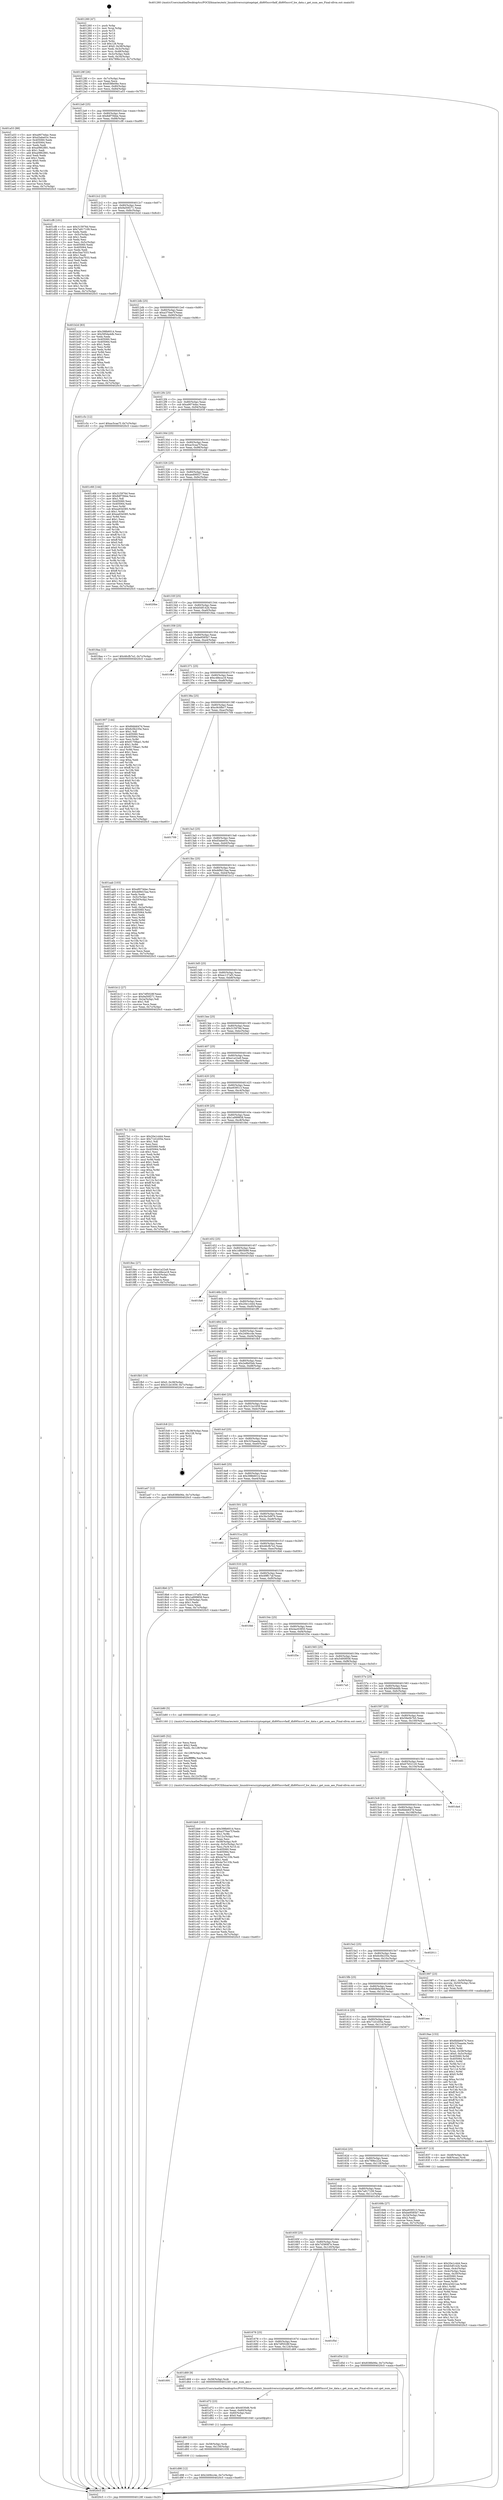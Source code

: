 digraph "0x401260" {
  label = "0x401260 (/mnt/c/Users/mathe/Desktop/tcc/POCII/binaries/extr_linuxdriverscryptoqatqat_dh895xccvfadf_dh895xccvf_hw_data.c_get_num_aes_Final-ollvm.out::main(0))"
  labelloc = "t"
  node[shape=record]

  Entry [label="",width=0.3,height=0.3,shape=circle,fillcolor=black,style=filled]
  "0x40128f" [label="{
     0x40128f [26]\l
     | [instrs]\l
     &nbsp;&nbsp;0x40128f \<+3\>: mov -0x7c(%rbp),%eax\l
     &nbsp;&nbsp;0x401292 \<+2\>: mov %eax,%ecx\l
     &nbsp;&nbsp;0x401294 \<+6\>: sub $0x838fe06e,%ecx\l
     &nbsp;&nbsp;0x40129a \<+3\>: mov %eax,-0x80(%rbp)\l
     &nbsp;&nbsp;0x40129d \<+6\>: mov %ecx,-0x84(%rbp)\l
     &nbsp;&nbsp;0x4012a3 \<+6\>: je 0000000000401a53 \<main+0x7f3\>\l
  }"]
  "0x401a53" [label="{
     0x401a53 [88]\l
     | [instrs]\l
     &nbsp;&nbsp;0x401a53 \<+5\>: mov $0xa9074dac,%eax\l
     &nbsp;&nbsp;0x401a58 \<+5\>: mov $0xd3abe03c,%ecx\l
     &nbsp;&nbsp;0x401a5d \<+7\>: mov 0x405060,%edx\l
     &nbsp;&nbsp;0x401a64 \<+7\>: mov 0x405064,%esi\l
     &nbsp;&nbsp;0x401a6b \<+2\>: mov %edx,%edi\l
     &nbsp;&nbsp;0x401a6d \<+6\>: sub $0xa0862881,%edi\l
     &nbsp;&nbsp;0x401a73 \<+3\>: sub $0x1,%edi\l
     &nbsp;&nbsp;0x401a76 \<+6\>: add $0xa0862881,%edi\l
     &nbsp;&nbsp;0x401a7c \<+3\>: imul %edi,%edx\l
     &nbsp;&nbsp;0x401a7f \<+3\>: and $0x1,%edx\l
     &nbsp;&nbsp;0x401a82 \<+3\>: cmp $0x0,%edx\l
     &nbsp;&nbsp;0x401a85 \<+4\>: sete %r8b\l
     &nbsp;&nbsp;0x401a89 \<+3\>: cmp $0xa,%esi\l
     &nbsp;&nbsp;0x401a8c \<+4\>: setl %r9b\l
     &nbsp;&nbsp;0x401a90 \<+3\>: mov %r8b,%r10b\l
     &nbsp;&nbsp;0x401a93 \<+3\>: and %r9b,%r10b\l
     &nbsp;&nbsp;0x401a96 \<+3\>: xor %r9b,%r8b\l
     &nbsp;&nbsp;0x401a99 \<+3\>: or %r8b,%r10b\l
     &nbsp;&nbsp;0x401a9c \<+4\>: test $0x1,%r10b\l
     &nbsp;&nbsp;0x401aa0 \<+3\>: cmovne %ecx,%eax\l
     &nbsp;&nbsp;0x401aa3 \<+3\>: mov %eax,-0x7c(%rbp)\l
     &nbsp;&nbsp;0x401aa6 \<+5\>: jmp 00000000004020c5 \<main+0xe65\>\l
  }"]
  "0x4012a9" [label="{
     0x4012a9 [25]\l
     | [instrs]\l
     &nbsp;&nbsp;0x4012a9 \<+5\>: jmp 00000000004012ae \<main+0x4e\>\l
     &nbsp;&nbsp;0x4012ae \<+3\>: mov -0x80(%rbp),%eax\l
     &nbsp;&nbsp;0x4012b1 \<+5\>: sub $0x8df70bbe,%eax\l
     &nbsp;&nbsp;0x4012b6 \<+6\>: mov %eax,-0x88(%rbp)\l
     &nbsp;&nbsp;0x4012bc \<+6\>: je 0000000000401cf8 \<main+0xa98\>\l
  }"]
  Exit [label="",width=0.3,height=0.3,shape=circle,fillcolor=black,style=filled,peripheries=2]
  "0x401cf8" [label="{
     0x401cf8 [101]\l
     | [instrs]\l
     &nbsp;&nbsp;0x401cf8 \<+5\>: mov $0x315976d,%eax\l
     &nbsp;&nbsp;0x401cfd \<+5\>: mov $0x7a917109,%ecx\l
     &nbsp;&nbsp;0x401d02 \<+2\>: xor %edx,%edx\l
     &nbsp;&nbsp;0x401d04 \<+3\>: mov -0x5c(%rbp),%esi\l
     &nbsp;&nbsp;0x401d07 \<+3\>: sub $0x1,%edx\l
     &nbsp;&nbsp;0x401d0a \<+2\>: sub %edx,%esi\l
     &nbsp;&nbsp;0x401d0c \<+3\>: mov %esi,-0x5c(%rbp)\l
     &nbsp;&nbsp;0x401d0f \<+7\>: mov 0x405060,%edx\l
     &nbsp;&nbsp;0x401d16 \<+7\>: mov 0x405064,%esi\l
     &nbsp;&nbsp;0x401d1d \<+2\>: mov %edx,%edi\l
     &nbsp;&nbsp;0x401d1f \<+6\>: sub $0xc5aa7033,%edi\l
     &nbsp;&nbsp;0x401d25 \<+3\>: sub $0x1,%edi\l
     &nbsp;&nbsp;0x401d28 \<+6\>: add $0xc5aa7033,%edi\l
     &nbsp;&nbsp;0x401d2e \<+3\>: imul %edi,%edx\l
     &nbsp;&nbsp;0x401d31 \<+3\>: and $0x1,%edx\l
     &nbsp;&nbsp;0x401d34 \<+3\>: cmp $0x0,%edx\l
     &nbsp;&nbsp;0x401d37 \<+4\>: sete %r8b\l
     &nbsp;&nbsp;0x401d3b \<+3\>: cmp $0xa,%esi\l
     &nbsp;&nbsp;0x401d3e \<+4\>: setl %r9b\l
     &nbsp;&nbsp;0x401d42 \<+3\>: mov %r8b,%r10b\l
     &nbsp;&nbsp;0x401d45 \<+3\>: and %r9b,%r10b\l
     &nbsp;&nbsp;0x401d48 \<+3\>: xor %r9b,%r8b\l
     &nbsp;&nbsp;0x401d4b \<+3\>: or %r8b,%r10b\l
     &nbsp;&nbsp;0x401d4e \<+4\>: test $0x1,%r10b\l
     &nbsp;&nbsp;0x401d52 \<+3\>: cmovne %ecx,%eax\l
     &nbsp;&nbsp;0x401d55 \<+3\>: mov %eax,-0x7c(%rbp)\l
     &nbsp;&nbsp;0x401d58 \<+5\>: jmp 00000000004020c5 \<main+0xe65\>\l
  }"]
  "0x4012c2" [label="{
     0x4012c2 [25]\l
     | [instrs]\l
     &nbsp;&nbsp;0x4012c2 \<+5\>: jmp 00000000004012c7 \<main+0x67\>\l
     &nbsp;&nbsp;0x4012c7 \<+3\>: mov -0x80(%rbp),%eax\l
     &nbsp;&nbsp;0x4012ca \<+5\>: sub $0x9a50f271,%eax\l
     &nbsp;&nbsp;0x4012cf \<+6\>: mov %eax,-0x8c(%rbp)\l
     &nbsp;&nbsp;0x4012d5 \<+6\>: je 0000000000401b2d \<main+0x8cd\>\l
  }"]
  "0x401d98" [label="{
     0x401d98 [12]\l
     | [instrs]\l
     &nbsp;&nbsp;0x401d98 \<+7\>: movl $0x2406cc4e,-0x7c(%rbp)\l
     &nbsp;&nbsp;0x401d9f \<+5\>: jmp 00000000004020c5 \<main+0xe65\>\l
  }"]
  "0x401b2d" [label="{
     0x401b2d [83]\l
     | [instrs]\l
     &nbsp;&nbsp;0x401b2d \<+5\>: mov $0x398b6014,%eax\l
     &nbsp;&nbsp;0x401b32 \<+5\>: mov $0x585da4db,%ecx\l
     &nbsp;&nbsp;0x401b37 \<+2\>: xor %edx,%edx\l
     &nbsp;&nbsp;0x401b39 \<+7\>: mov 0x405060,%esi\l
     &nbsp;&nbsp;0x401b40 \<+7\>: mov 0x405064,%edi\l
     &nbsp;&nbsp;0x401b47 \<+3\>: sub $0x1,%edx\l
     &nbsp;&nbsp;0x401b4a \<+3\>: mov %esi,%r8d\l
     &nbsp;&nbsp;0x401b4d \<+3\>: add %edx,%r8d\l
     &nbsp;&nbsp;0x401b50 \<+4\>: imul %r8d,%esi\l
     &nbsp;&nbsp;0x401b54 \<+3\>: and $0x1,%esi\l
     &nbsp;&nbsp;0x401b57 \<+3\>: cmp $0x0,%esi\l
     &nbsp;&nbsp;0x401b5a \<+4\>: sete %r9b\l
     &nbsp;&nbsp;0x401b5e \<+3\>: cmp $0xa,%edi\l
     &nbsp;&nbsp;0x401b61 \<+4\>: setl %r10b\l
     &nbsp;&nbsp;0x401b65 \<+3\>: mov %r9b,%r11b\l
     &nbsp;&nbsp;0x401b68 \<+3\>: and %r10b,%r11b\l
     &nbsp;&nbsp;0x401b6b \<+3\>: xor %r10b,%r9b\l
     &nbsp;&nbsp;0x401b6e \<+3\>: or %r9b,%r11b\l
     &nbsp;&nbsp;0x401b71 \<+4\>: test $0x1,%r11b\l
     &nbsp;&nbsp;0x401b75 \<+3\>: cmovne %ecx,%eax\l
     &nbsp;&nbsp;0x401b78 \<+3\>: mov %eax,-0x7c(%rbp)\l
     &nbsp;&nbsp;0x401b7b \<+5\>: jmp 00000000004020c5 \<main+0xe65\>\l
  }"]
  "0x4012db" [label="{
     0x4012db [25]\l
     | [instrs]\l
     &nbsp;&nbsp;0x4012db \<+5\>: jmp 00000000004012e0 \<main+0x80\>\l
     &nbsp;&nbsp;0x4012e0 \<+3\>: mov -0x80(%rbp),%eax\l
     &nbsp;&nbsp;0x4012e3 \<+5\>: sub $0xa370ee7f,%eax\l
     &nbsp;&nbsp;0x4012e8 \<+6\>: mov %eax,-0x90(%rbp)\l
     &nbsp;&nbsp;0x4012ee \<+6\>: je 0000000000401c5c \<main+0x9fc\>\l
  }"]
  "0x401d89" [label="{
     0x401d89 [15]\l
     | [instrs]\l
     &nbsp;&nbsp;0x401d89 \<+4\>: mov -0x58(%rbp),%rdi\l
     &nbsp;&nbsp;0x401d8d \<+6\>: mov %eax,-0x130(%rbp)\l
     &nbsp;&nbsp;0x401d93 \<+5\>: call 0000000000401030 \<free@plt\>\l
     | [calls]\l
     &nbsp;&nbsp;0x401030 \{1\} (unknown)\l
  }"]
  "0x401c5c" [label="{
     0x401c5c [12]\l
     | [instrs]\l
     &nbsp;&nbsp;0x401c5c \<+7\>: movl $0xac5caa7f,-0x7c(%rbp)\l
     &nbsp;&nbsp;0x401c63 \<+5\>: jmp 00000000004020c5 \<main+0xe65\>\l
  }"]
  "0x4012f4" [label="{
     0x4012f4 [25]\l
     | [instrs]\l
     &nbsp;&nbsp;0x4012f4 \<+5\>: jmp 00000000004012f9 \<main+0x99\>\l
     &nbsp;&nbsp;0x4012f9 \<+3\>: mov -0x80(%rbp),%eax\l
     &nbsp;&nbsp;0x4012fc \<+5\>: sub $0xa9074dac,%eax\l
     &nbsp;&nbsp;0x401301 \<+6\>: mov %eax,-0x94(%rbp)\l
     &nbsp;&nbsp;0x401307 \<+6\>: je 000000000040203f \<main+0xddf\>\l
  }"]
  "0x401d72" [label="{
     0x401d72 [23]\l
     | [instrs]\l
     &nbsp;&nbsp;0x401d72 \<+10\>: movabs $0x4030d6,%rdi\l
     &nbsp;&nbsp;0x401d7c \<+3\>: mov %eax,-0x60(%rbp)\l
     &nbsp;&nbsp;0x401d7f \<+3\>: mov -0x60(%rbp),%esi\l
     &nbsp;&nbsp;0x401d82 \<+2\>: mov $0x0,%al\l
     &nbsp;&nbsp;0x401d84 \<+5\>: call 0000000000401040 \<printf@plt\>\l
     | [calls]\l
     &nbsp;&nbsp;0x401040 \{1\} (unknown)\l
  }"]
  "0x40203f" [label="{
     0x40203f\l
  }", style=dashed]
  "0x40130d" [label="{
     0x40130d [25]\l
     | [instrs]\l
     &nbsp;&nbsp;0x40130d \<+5\>: jmp 0000000000401312 \<main+0xb2\>\l
     &nbsp;&nbsp;0x401312 \<+3\>: mov -0x80(%rbp),%eax\l
     &nbsp;&nbsp;0x401315 \<+5\>: sub $0xac5caa7f,%eax\l
     &nbsp;&nbsp;0x40131a \<+6\>: mov %eax,-0x98(%rbp)\l
     &nbsp;&nbsp;0x401320 \<+6\>: je 0000000000401c68 \<main+0xa08\>\l
  }"]
  "0x401691" [label="{
     0x401691\l
  }", style=dashed]
  "0x401c68" [label="{
     0x401c68 [144]\l
     | [instrs]\l
     &nbsp;&nbsp;0x401c68 \<+5\>: mov $0x315976d,%eax\l
     &nbsp;&nbsp;0x401c6d \<+5\>: mov $0x8df70bbe,%ecx\l
     &nbsp;&nbsp;0x401c72 \<+2\>: mov $0x1,%dl\l
     &nbsp;&nbsp;0x401c74 \<+7\>: mov 0x405060,%esi\l
     &nbsp;&nbsp;0x401c7b \<+7\>: mov 0x405064,%edi\l
     &nbsp;&nbsp;0x401c82 \<+3\>: mov %esi,%r8d\l
     &nbsp;&nbsp;0x401c85 \<+7\>: sub $0xea93d385,%r8d\l
     &nbsp;&nbsp;0x401c8c \<+4\>: sub $0x1,%r8d\l
     &nbsp;&nbsp;0x401c90 \<+7\>: add $0xea93d385,%r8d\l
     &nbsp;&nbsp;0x401c97 \<+4\>: imul %r8d,%esi\l
     &nbsp;&nbsp;0x401c9b \<+3\>: and $0x1,%esi\l
     &nbsp;&nbsp;0x401c9e \<+3\>: cmp $0x0,%esi\l
     &nbsp;&nbsp;0x401ca1 \<+4\>: sete %r9b\l
     &nbsp;&nbsp;0x401ca5 \<+3\>: cmp $0xa,%edi\l
     &nbsp;&nbsp;0x401ca8 \<+4\>: setl %r10b\l
     &nbsp;&nbsp;0x401cac \<+3\>: mov %r9b,%r11b\l
     &nbsp;&nbsp;0x401caf \<+4\>: xor $0xff,%r11b\l
     &nbsp;&nbsp;0x401cb3 \<+3\>: mov %r10b,%bl\l
     &nbsp;&nbsp;0x401cb6 \<+3\>: xor $0xff,%bl\l
     &nbsp;&nbsp;0x401cb9 \<+3\>: xor $0x0,%dl\l
     &nbsp;&nbsp;0x401cbc \<+3\>: mov %r11b,%r14b\l
     &nbsp;&nbsp;0x401cbf \<+4\>: and $0x0,%r14b\l
     &nbsp;&nbsp;0x401cc3 \<+3\>: and %dl,%r9b\l
     &nbsp;&nbsp;0x401cc6 \<+3\>: mov %bl,%r15b\l
     &nbsp;&nbsp;0x401cc9 \<+4\>: and $0x0,%r15b\l
     &nbsp;&nbsp;0x401ccd \<+3\>: and %dl,%r10b\l
     &nbsp;&nbsp;0x401cd0 \<+3\>: or %r9b,%r14b\l
     &nbsp;&nbsp;0x401cd3 \<+3\>: or %r10b,%r15b\l
     &nbsp;&nbsp;0x401cd6 \<+3\>: xor %r15b,%r14b\l
     &nbsp;&nbsp;0x401cd9 \<+3\>: or %bl,%r11b\l
     &nbsp;&nbsp;0x401cdc \<+4\>: xor $0xff,%r11b\l
     &nbsp;&nbsp;0x401ce0 \<+3\>: or $0x0,%dl\l
     &nbsp;&nbsp;0x401ce3 \<+3\>: and %dl,%r11b\l
     &nbsp;&nbsp;0x401ce6 \<+3\>: or %r11b,%r14b\l
     &nbsp;&nbsp;0x401ce9 \<+4\>: test $0x1,%r14b\l
     &nbsp;&nbsp;0x401ced \<+3\>: cmovne %ecx,%eax\l
     &nbsp;&nbsp;0x401cf0 \<+3\>: mov %eax,-0x7c(%rbp)\l
     &nbsp;&nbsp;0x401cf3 \<+5\>: jmp 00000000004020c5 \<main+0xe65\>\l
  }"]
  "0x401326" [label="{
     0x401326 [25]\l
     | [instrs]\l
     &nbsp;&nbsp;0x401326 \<+5\>: jmp 000000000040132b \<main+0xcb\>\l
     &nbsp;&nbsp;0x40132b \<+3\>: mov -0x80(%rbp),%eax\l
     &nbsp;&nbsp;0x40132e \<+5\>: sub $0xaed06027,%eax\l
     &nbsp;&nbsp;0x401333 \<+6\>: mov %eax,-0x9c(%rbp)\l
     &nbsp;&nbsp;0x401339 \<+6\>: je 00000000004020be \<main+0xe5e\>\l
  }"]
  "0x401d69" [label="{
     0x401d69 [9]\l
     | [instrs]\l
     &nbsp;&nbsp;0x401d69 \<+4\>: mov -0x58(%rbp),%rdi\l
     &nbsp;&nbsp;0x401d6d \<+5\>: call 0000000000401240 \<get_num_aes\>\l
     | [calls]\l
     &nbsp;&nbsp;0x401240 \{1\} (/mnt/c/Users/mathe/Desktop/tcc/POCII/binaries/extr_linuxdriverscryptoqatqat_dh895xccvfadf_dh895xccvf_hw_data.c_get_num_aes_Final-ollvm.out::get_num_aes)\l
  }"]
  "0x4020be" [label="{
     0x4020be\l
  }", style=dashed]
  "0x40133f" [label="{
     0x40133f [25]\l
     | [instrs]\l
     &nbsp;&nbsp;0x40133f \<+5\>: jmp 0000000000401344 \<main+0xe4\>\l
     &nbsp;&nbsp;0x401344 \<+3\>: mov -0x80(%rbp),%eax\l
     &nbsp;&nbsp;0x401347 \<+5\>: sub $0xb5df142b,%eax\l
     &nbsp;&nbsp;0x40134c \<+6\>: mov %eax,-0xa0(%rbp)\l
     &nbsp;&nbsp;0x401352 \<+6\>: je 00000000004018aa \<main+0x64a\>\l
  }"]
  "0x401678" [label="{
     0x401678 [25]\l
     | [instrs]\l
     &nbsp;&nbsp;0x401678 \<+5\>: jmp 000000000040167d \<main+0x41d\>\l
     &nbsp;&nbsp;0x40167d \<+3\>: mov -0x80(%rbp),%eax\l
     &nbsp;&nbsp;0x401680 \<+5\>: sub $0x7df5028f,%eax\l
     &nbsp;&nbsp;0x401685 \<+6\>: mov %eax,-0x124(%rbp)\l
     &nbsp;&nbsp;0x40168b \<+6\>: je 0000000000401d69 \<main+0xb09\>\l
  }"]
  "0x4018aa" [label="{
     0x4018aa [12]\l
     | [instrs]\l
     &nbsp;&nbsp;0x4018aa \<+7\>: movl $0x46cfb7e2,-0x7c(%rbp)\l
     &nbsp;&nbsp;0x4018b1 \<+5\>: jmp 00000000004020c5 \<main+0xe65\>\l
  }"]
  "0x401358" [label="{
     0x401358 [25]\l
     | [instrs]\l
     &nbsp;&nbsp;0x401358 \<+5\>: jmp 000000000040135d \<main+0xfd\>\l
     &nbsp;&nbsp;0x40135d \<+3\>: mov -0x80(%rbp),%eax\l
     &nbsp;&nbsp;0x401360 \<+5\>: sub $0xbe9585b7,%eax\l
     &nbsp;&nbsp;0x401365 \<+6\>: mov %eax,-0xa4(%rbp)\l
     &nbsp;&nbsp;0x40136b \<+6\>: je 00000000004016b6 \<main+0x456\>\l
  }"]
  "0x401f5d" [label="{
     0x401f5d\l
  }", style=dashed]
  "0x4016b6" [label="{
     0x4016b6\l
  }", style=dashed]
  "0x401371" [label="{
     0x401371 [25]\l
     | [instrs]\l
     &nbsp;&nbsp;0x401371 \<+5\>: jmp 0000000000401376 \<main+0x116\>\l
     &nbsp;&nbsp;0x401376 \<+3\>: mov -0x80(%rbp),%eax\l
     &nbsp;&nbsp;0x401379 \<+5\>: sub $0xc48eca18,%eax\l
     &nbsp;&nbsp;0x40137e \<+6\>: mov %eax,-0xa8(%rbp)\l
     &nbsp;&nbsp;0x401384 \<+6\>: je 0000000000401907 \<main+0x6a7\>\l
  }"]
  "0x40165f" [label="{
     0x40165f [25]\l
     | [instrs]\l
     &nbsp;&nbsp;0x40165f \<+5\>: jmp 0000000000401664 \<main+0x404\>\l
     &nbsp;&nbsp;0x401664 \<+3\>: mov -0x80(%rbp),%eax\l
     &nbsp;&nbsp;0x401667 \<+5\>: sub $0x7d38087e,%eax\l
     &nbsp;&nbsp;0x40166c \<+6\>: mov %eax,-0x120(%rbp)\l
     &nbsp;&nbsp;0x401672 \<+6\>: je 0000000000401f5d \<main+0xcfd\>\l
  }"]
  "0x401907" [label="{
     0x401907 [144]\l
     | [instrs]\l
     &nbsp;&nbsp;0x401907 \<+5\>: mov $0x6bbb647d,%eax\l
     &nbsp;&nbsp;0x40190c \<+5\>: mov $0x6c0b235e,%ecx\l
     &nbsp;&nbsp;0x401911 \<+2\>: mov $0x1,%dl\l
     &nbsp;&nbsp;0x401913 \<+7\>: mov 0x405060,%esi\l
     &nbsp;&nbsp;0x40191a \<+7\>: mov 0x405064,%edi\l
     &nbsp;&nbsp;0x401921 \<+3\>: mov %esi,%r8d\l
     &nbsp;&nbsp;0x401924 \<+7\>: add $0x91708ae1,%r8d\l
     &nbsp;&nbsp;0x40192b \<+4\>: sub $0x1,%r8d\l
     &nbsp;&nbsp;0x40192f \<+7\>: sub $0x91708ae1,%r8d\l
     &nbsp;&nbsp;0x401936 \<+4\>: imul %r8d,%esi\l
     &nbsp;&nbsp;0x40193a \<+3\>: and $0x1,%esi\l
     &nbsp;&nbsp;0x40193d \<+3\>: cmp $0x0,%esi\l
     &nbsp;&nbsp;0x401940 \<+4\>: sete %r9b\l
     &nbsp;&nbsp;0x401944 \<+3\>: cmp $0xa,%edi\l
     &nbsp;&nbsp;0x401947 \<+4\>: setl %r10b\l
     &nbsp;&nbsp;0x40194b \<+3\>: mov %r9b,%r11b\l
     &nbsp;&nbsp;0x40194e \<+4\>: xor $0xff,%r11b\l
     &nbsp;&nbsp;0x401952 \<+3\>: mov %r10b,%bl\l
     &nbsp;&nbsp;0x401955 \<+3\>: xor $0xff,%bl\l
     &nbsp;&nbsp;0x401958 \<+3\>: xor $0x0,%dl\l
     &nbsp;&nbsp;0x40195b \<+3\>: mov %r11b,%r14b\l
     &nbsp;&nbsp;0x40195e \<+4\>: and $0x0,%r14b\l
     &nbsp;&nbsp;0x401962 \<+3\>: and %dl,%r9b\l
     &nbsp;&nbsp;0x401965 \<+3\>: mov %bl,%r15b\l
     &nbsp;&nbsp;0x401968 \<+4\>: and $0x0,%r15b\l
     &nbsp;&nbsp;0x40196c \<+3\>: and %dl,%r10b\l
     &nbsp;&nbsp;0x40196f \<+3\>: or %r9b,%r14b\l
     &nbsp;&nbsp;0x401972 \<+3\>: or %r10b,%r15b\l
     &nbsp;&nbsp;0x401975 \<+3\>: xor %r15b,%r14b\l
     &nbsp;&nbsp;0x401978 \<+3\>: or %bl,%r11b\l
     &nbsp;&nbsp;0x40197b \<+4\>: xor $0xff,%r11b\l
     &nbsp;&nbsp;0x40197f \<+3\>: or $0x0,%dl\l
     &nbsp;&nbsp;0x401982 \<+3\>: and %dl,%r11b\l
     &nbsp;&nbsp;0x401985 \<+3\>: or %r11b,%r14b\l
     &nbsp;&nbsp;0x401988 \<+4\>: test $0x1,%r14b\l
     &nbsp;&nbsp;0x40198c \<+3\>: cmovne %ecx,%eax\l
     &nbsp;&nbsp;0x40198f \<+3\>: mov %eax,-0x7c(%rbp)\l
     &nbsp;&nbsp;0x401992 \<+5\>: jmp 00000000004020c5 \<main+0xe65\>\l
  }"]
  "0x40138a" [label="{
     0x40138a [25]\l
     | [instrs]\l
     &nbsp;&nbsp;0x40138a \<+5\>: jmp 000000000040138f \<main+0x12f\>\l
     &nbsp;&nbsp;0x40138f \<+3\>: mov -0x80(%rbp),%eax\l
     &nbsp;&nbsp;0x401392 \<+5\>: sub $0xc9c0fbc7,%eax\l
     &nbsp;&nbsp;0x401397 \<+6\>: mov %eax,-0xac(%rbp)\l
     &nbsp;&nbsp;0x40139d \<+6\>: je 0000000000401709 \<main+0x4a9\>\l
  }"]
  "0x401d5d" [label="{
     0x401d5d [12]\l
     | [instrs]\l
     &nbsp;&nbsp;0x401d5d \<+7\>: movl $0x838fe06e,-0x7c(%rbp)\l
     &nbsp;&nbsp;0x401d64 \<+5\>: jmp 00000000004020c5 \<main+0xe65\>\l
  }"]
  "0x401709" [label="{
     0x401709\l
  }", style=dashed]
  "0x4013a3" [label="{
     0x4013a3 [25]\l
     | [instrs]\l
     &nbsp;&nbsp;0x4013a3 \<+5\>: jmp 00000000004013a8 \<main+0x148\>\l
     &nbsp;&nbsp;0x4013a8 \<+3\>: mov -0x80(%rbp),%eax\l
     &nbsp;&nbsp;0x4013ab \<+5\>: sub $0xd3abe03c,%eax\l
     &nbsp;&nbsp;0x4013b0 \<+6\>: mov %eax,-0xb0(%rbp)\l
     &nbsp;&nbsp;0x4013b6 \<+6\>: je 0000000000401aab \<main+0x84b\>\l
  }"]
  "0x401bb9" [label="{
     0x401bb9 [163]\l
     | [instrs]\l
     &nbsp;&nbsp;0x401bb9 \<+5\>: mov $0x398b6014,%ecx\l
     &nbsp;&nbsp;0x401bbe \<+5\>: mov $0xa370ee7f,%edx\l
     &nbsp;&nbsp;0x401bc3 \<+3\>: mov $0x1,%r8b\l
     &nbsp;&nbsp;0x401bc6 \<+6\>: mov -0x12c(%rbp),%esi\l
     &nbsp;&nbsp;0x401bcc \<+3\>: imul %eax,%esi\l
     &nbsp;&nbsp;0x401bcf \<+4\>: mov -0x58(%rbp),%r9\l
     &nbsp;&nbsp;0x401bd3 \<+4\>: movslq -0x5c(%rbp),%r10\l
     &nbsp;&nbsp;0x401bd7 \<+4\>: mov %esi,(%r9,%r10,4)\l
     &nbsp;&nbsp;0x401bdb \<+7\>: mov 0x405060,%eax\l
     &nbsp;&nbsp;0x401be2 \<+7\>: mov 0x405064,%esi\l
     &nbsp;&nbsp;0x401be9 \<+2\>: mov %eax,%edi\l
     &nbsp;&nbsp;0x401beb \<+6\>: sub $0x4e7b133b,%edi\l
     &nbsp;&nbsp;0x401bf1 \<+3\>: sub $0x1,%edi\l
     &nbsp;&nbsp;0x401bf4 \<+6\>: add $0x4e7b133b,%edi\l
     &nbsp;&nbsp;0x401bfa \<+3\>: imul %edi,%eax\l
     &nbsp;&nbsp;0x401bfd \<+3\>: and $0x1,%eax\l
     &nbsp;&nbsp;0x401c00 \<+3\>: cmp $0x0,%eax\l
     &nbsp;&nbsp;0x401c03 \<+4\>: sete %r11b\l
     &nbsp;&nbsp;0x401c07 \<+3\>: cmp $0xa,%esi\l
     &nbsp;&nbsp;0x401c0a \<+3\>: setl %bl\l
     &nbsp;&nbsp;0x401c0d \<+3\>: mov %r11b,%r14b\l
     &nbsp;&nbsp;0x401c10 \<+4\>: xor $0xff,%r14b\l
     &nbsp;&nbsp;0x401c14 \<+3\>: mov %bl,%r15b\l
     &nbsp;&nbsp;0x401c17 \<+4\>: xor $0xff,%r15b\l
     &nbsp;&nbsp;0x401c1b \<+4\>: xor $0x1,%r8b\l
     &nbsp;&nbsp;0x401c1f \<+3\>: mov %r14b,%r12b\l
     &nbsp;&nbsp;0x401c22 \<+4\>: and $0xff,%r12b\l
     &nbsp;&nbsp;0x401c26 \<+3\>: and %r8b,%r11b\l
     &nbsp;&nbsp;0x401c29 \<+3\>: mov %r15b,%r13b\l
     &nbsp;&nbsp;0x401c2c \<+4\>: and $0xff,%r13b\l
     &nbsp;&nbsp;0x401c30 \<+3\>: and %r8b,%bl\l
     &nbsp;&nbsp;0x401c33 \<+3\>: or %r11b,%r12b\l
     &nbsp;&nbsp;0x401c36 \<+3\>: or %bl,%r13b\l
     &nbsp;&nbsp;0x401c39 \<+3\>: xor %r13b,%r12b\l
     &nbsp;&nbsp;0x401c3c \<+3\>: or %r15b,%r14b\l
     &nbsp;&nbsp;0x401c3f \<+4\>: xor $0xff,%r14b\l
     &nbsp;&nbsp;0x401c43 \<+4\>: or $0x1,%r8b\l
     &nbsp;&nbsp;0x401c47 \<+3\>: and %r8b,%r14b\l
     &nbsp;&nbsp;0x401c4a \<+3\>: or %r14b,%r12b\l
     &nbsp;&nbsp;0x401c4d \<+4\>: test $0x1,%r12b\l
     &nbsp;&nbsp;0x401c51 \<+3\>: cmovne %edx,%ecx\l
     &nbsp;&nbsp;0x401c54 \<+3\>: mov %ecx,-0x7c(%rbp)\l
     &nbsp;&nbsp;0x401c57 \<+5\>: jmp 00000000004020c5 \<main+0xe65\>\l
  }"]
  "0x401aab" [label="{
     0x401aab [103]\l
     | [instrs]\l
     &nbsp;&nbsp;0x401aab \<+5\>: mov $0xa9074dac,%eax\l
     &nbsp;&nbsp;0x401ab0 \<+5\>: mov $0xdd9d15aa,%ecx\l
     &nbsp;&nbsp;0x401ab5 \<+2\>: xor %edx,%edx\l
     &nbsp;&nbsp;0x401ab7 \<+3\>: mov -0x5c(%rbp),%esi\l
     &nbsp;&nbsp;0x401aba \<+3\>: cmp -0x50(%rbp),%esi\l
     &nbsp;&nbsp;0x401abd \<+4\>: setl %dil\l
     &nbsp;&nbsp;0x401ac1 \<+4\>: and $0x1,%dil\l
     &nbsp;&nbsp;0x401ac5 \<+4\>: mov %dil,-0x2a(%rbp)\l
     &nbsp;&nbsp;0x401ac9 \<+7\>: mov 0x405060,%esi\l
     &nbsp;&nbsp;0x401ad0 \<+8\>: mov 0x405064,%r8d\l
     &nbsp;&nbsp;0x401ad8 \<+3\>: sub $0x1,%edx\l
     &nbsp;&nbsp;0x401adb \<+3\>: mov %esi,%r9d\l
     &nbsp;&nbsp;0x401ade \<+3\>: add %edx,%r9d\l
     &nbsp;&nbsp;0x401ae1 \<+4\>: imul %r9d,%esi\l
     &nbsp;&nbsp;0x401ae5 \<+3\>: and $0x1,%esi\l
     &nbsp;&nbsp;0x401ae8 \<+3\>: cmp $0x0,%esi\l
     &nbsp;&nbsp;0x401aeb \<+4\>: sete %dil\l
     &nbsp;&nbsp;0x401aef \<+4\>: cmp $0xa,%r8d\l
     &nbsp;&nbsp;0x401af3 \<+4\>: setl %r10b\l
     &nbsp;&nbsp;0x401af7 \<+3\>: mov %dil,%r11b\l
     &nbsp;&nbsp;0x401afa \<+3\>: and %r10b,%r11b\l
     &nbsp;&nbsp;0x401afd \<+3\>: xor %r10b,%dil\l
     &nbsp;&nbsp;0x401b00 \<+3\>: or %dil,%r11b\l
     &nbsp;&nbsp;0x401b03 \<+4\>: test $0x1,%r11b\l
     &nbsp;&nbsp;0x401b07 \<+3\>: cmovne %ecx,%eax\l
     &nbsp;&nbsp;0x401b0a \<+3\>: mov %eax,-0x7c(%rbp)\l
     &nbsp;&nbsp;0x401b0d \<+5\>: jmp 00000000004020c5 \<main+0xe65\>\l
  }"]
  "0x4013bc" [label="{
     0x4013bc [25]\l
     | [instrs]\l
     &nbsp;&nbsp;0x4013bc \<+5\>: jmp 00000000004013c1 \<main+0x161\>\l
     &nbsp;&nbsp;0x4013c1 \<+3\>: mov -0x80(%rbp),%eax\l
     &nbsp;&nbsp;0x4013c4 \<+5\>: sub $0xdd9d15aa,%eax\l
     &nbsp;&nbsp;0x4013c9 \<+6\>: mov %eax,-0xb4(%rbp)\l
     &nbsp;&nbsp;0x4013cf \<+6\>: je 0000000000401b12 \<main+0x8b2\>\l
  }"]
  "0x401b85" [label="{
     0x401b85 [52]\l
     | [instrs]\l
     &nbsp;&nbsp;0x401b85 \<+2\>: xor %ecx,%ecx\l
     &nbsp;&nbsp;0x401b87 \<+5\>: mov $0x2,%edx\l
     &nbsp;&nbsp;0x401b8c \<+6\>: mov %edx,-0x128(%rbp)\l
     &nbsp;&nbsp;0x401b92 \<+1\>: cltd\l
     &nbsp;&nbsp;0x401b93 \<+6\>: mov -0x128(%rbp),%esi\l
     &nbsp;&nbsp;0x401b99 \<+2\>: idiv %esi\l
     &nbsp;&nbsp;0x401b9b \<+6\>: imul $0xfffffffe,%edx,%edx\l
     &nbsp;&nbsp;0x401ba1 \<+2\>: mov %ecx,%edi\l
     &nbsp;&nbsp;0x401ba3 \<+2\>: sub %edx,%edi\l
     &nbsp;&nbsp;0x401ba5 \<+2\>: mov %ecx,%edx\l
     &nbsp;&nbsp;0x401ba7 \<+3\>: sub $0x1,%edx\l
     &nbsp;&nbsp;0x401baa \<+2\>: add %edx,%edi\l
     &nbsp;&nbsp;0x401bac \<+2\>: sub %edi,%ecx\l
     &nbsp;&nbsp;0x401bae \<+6\>: mov %ecx,-0x12c(%rbp)\l
     &nbsp;&nbsp;0x401bb4 \<+5\>: call 0000000000401160 \<next_i\>\l
     | [calls]\l
     &nbsp;&nbsp;0x401160 \{1\} (/mnt/c/Users/mathe/Desktop/tcc/POCII/binaries/extr_linuxdriverscryptoqatqat_dh895xccvfadf_dh895xccvf_hw_data.c_get_num_aes_Final-ollvm.out::next_i)\l
  }"]
  "0x401b12" [label="{
     0x401b12 [27]\l
     | [instrs]\l
     &nbsp;&nbsp;0x401b12 \<+5\>: mov $0x7df5028f,%eax\l
     &nbsp;&nbsp;0x401b17 \<+5\>: mov $0x9a50f271,%ecx\l
     &nbsp;&nbsp;0x401b1c \<+3\>: mov -0x2a(%rbp),%dl\l
     &nbsp;&nbsp;0x401b1f \<+3\>: test $0x1,%dl\l
     &nbsp;&nbsp;0x401b22 \<+3\>: cmovne %ecx,%eax\l
     &nbsp;&nbsp;0x401b25 \<+3\>: mov %eax,-0x7c(%rbp)\l
     &nbsp;&nbsp;0x401b28 \<+5\>: jmp 00000000004020c5 \<main+0xe65\>\l
  }"]
  "0x4013d5" [label="{
     0x4013d5 [25]\l
     | [instrs]\l
     &nbsp;&nbsp;0x4013d5 \<+5\>: jmp 00000000004013da \<main+0x17a\>\l
     &nbsp;&nbsp;0x4013da \<+3\>: mov -0x80(%rbp),%eax\l
     &nbsp;&nbsp;0x4013dd \<+5\>: sub $0xec137af3,%eax\l
     &nbsp;&nbsp;0x4013e2 \<+6\>: mov %eax,-0xb8(%rbp)\l
     &nbsp;&nbsp;0x4013e8 \<+6\>: je 00000000004018d1 \<main+0x671\>\l
  }"]
  "0x4019ae" [label="{
     0x4019ae [153]\l
     | [instrs]\l
     &nbsp;&nbsp;0x4019ae \<+5\>: mov $0x6bbb647d,%ecx\l
     &nbsp;&nbsp;0x4019b3 \<+5\>: mov $0x325aaa4a,%edx\l
     &nbsp;&nbsp;0x4019b8 \<+3\>: mov $0x1,%sil\l
     &nbsp;&nbsp;0x4019bb \<+3\>: xor %r8d,%r8d\l
     &nbsp;&nbsp;0x4019be \<+4\>: mov %rax,-0x58(%rbp)\l
     &nbsp;&nbsp;0x4019c2 \<+7\>: movl $0x0,-0x5c(%rbp)\l
     &nbsp;&nbsp;0x4019c9 \<+8\>: mov 0x405060,%r9d\l
     &nbsp;&nbsp;0x4019d1 \<+8\>: mov 0x405064,%r10d\l
     &nbsp;&nbsp;0x4019d9 \<+4\>: sub $0x1,%r8d\l
     &nbsp;&nbsp;0x4019dd \<+3\>: mov %r9d,%r11d\l
     &nbsp;&nbsp;0x4019e0 \<+3\>: add %r8d,%r11d\l
     &nbsp;&nbsp;0x4019e3 \<+4\>: imul %r11d,%r9d\l
     &nbsp;&nbsp;0x4019e7 \<+4\>: and $0x1,%r9d\l
     &nbsp;&nbsp;0x4019eb \<+4\>: cmp $0x0,%r9d\l
     &nbsp;&nbsp;0x4019ef \<+3\>: sete %bl\l
     &nbsp;&nbsp;0x4019f2 \<+4\>: cmp $0xa,%r10d\l
     &nbsp;&nbsp;0x4019f6 \<+4\>: setl %r14b\l
     &nbsp;&nbsp;0x4019fa \<+3\>: mov %bl,%r15b\l
     &nbsp;&nbsp;0x4019fd \<+4\>: xor $0xff,%r15b\l
     &nbsp;&nbsp;0x401a01 \<+3\>: mov %r14b,%r12b\l
     &nbsp;&nbsp;0x401a04 \<+4\>: xor $0xff,%r12b\l
     &nbsp;&nbsp;0x401a08 \<+4\>: xor $0x1,%sil\l
     &nbsp;&nbsp;0x401a0c \<+3\>: mov %r15b,%r13b\l
     &nbsp;&nbsp;0x401a0f \<+4\>: and $0xff,%r13b\l
     &nbsp;&nbsp;0x401a13 \<+3\>: and %sil,%bl\l
     &nbsp;&nbsp;0x401a16 \<+3\>: mov %r12b,%al\l
     &nbsp;&nbsp;0x401a19 \<+2\>: and $0xff,%al\l
     &nbsp;&nbsp;0x401a1b \<+3\>: and %sil,%r14b\l
     &nbsp;&nbsp;0x401a1e \<+3\>: or %bl,%r13b\l
     &nbsp;&nbsp;0x401a21 \<+3\>: or %r14b,%al\l
     &nbsp;&nbsp;0x401a24 \<+3\>: xor %al,%r13b\l
     &nbsp;&nbsp;0x401a27 \<+3\>: or %r12b,%r15b\l
     &nbsp;&nbsp;0x401a2a \<+4\>: xor $0xff,%r15b\l
     &nbsp;&nbsp;0x401a2e \<+4\>: or $0x1,%sil\l
     &nbsp;&nbsp;0x401a32 \<+3\>: and %sil,%r15b\l
     &nbsp;&nbsp;0x401a35 \<+3\>: or %r15b,%r13b\l
     &nbsp;&nbsp;0x401a38 \<+4\>: test $0x1,%r13b\l
     &nbsp;&nbsp;0x401a3c \<+3\>: cmovne %edx,%ecx\l
     &nbsp;&nbsp;0x401a3f \<+3\>: mov %ecx,-0x7c(%rbp)\l
     &nbsp;&nbsp;0x401a42 \<+5\>: jmp 00000000004020c5 \<main+0xe65\>\l
  }"]
  "0x4018d1" [label="{
     0x4018d1\l
  }", style=dashed]
  "0x4013ee" [label="{
     0x4013ee [25]\l
     | [instrs]\l
     &nbsp;&nbsp;0x4013ee \<+5\>: jmp 00000000004013f3 \<main+0x193\>\l
     &nbsp;&nbsp;0x4013f3 \<+3\>: mov -0x80(%rbp),%eax\l
     &nbsp;&nbsp;0x4013f6 \<+5\>: sub $0x315976d,%eax\l
     &nbsp;&nbsp;0x4013fb \<+6\>: mov %eax,-0xbc(%rbp)\l
     &nbsp;&nbsp;0x401401 \<+6\>: je 00000000004020a5 \<main+0xe45\>\l
  }"]
  "0x401844" [label="{
     0x401844 [102]\l
     | [instrs]\l
     &nbsp;&nbsp;0x401844 \<+5\>: mov $0x20e1c444,%ecx\l
     &nbsp;&nbsp;0x401849 \<+5\>: mov $0xb5df142b,%edx\l
     &nbsp;&nbsp;0x40184e \<+3\>: mov %eax,-0x4c(%rbp)\l
     &nbsp;&nbsp;0x401851 \<+3\>: mov -0x4c(%rbp),%eax\l
     &nbsp;&nbsp;0x401854 \<+3\>: mov %eax,-0x30(%rbp)\l
     &nbsp;&nbsp;0x401857 \<+7\>: mov 0x405060,%eax\l
     &nbsp;&nbsp;0x40185e \<+7\>: mov 0x405064,%esi\l
     &nbsp;&nbsp;0x401865 \<+3\>: mov %eax,%r8d\l
     &nbsp;&nbsp;0x401868 \<+7\>: sub $0xca3d21aa,%r8d\l
     &nbsp;&nbsp;0x40186f \<+4\>: sub $0x1,%r8d\l
     &nbsp;&nbsp;0x401873 \<+7\>: add $0xca3d21aa,%r8d\l
     &nbsp;&nbsp;0x40187a \<+4\>: imul %r8d,%eax\l
     &nbsp;&nbsp;0x40187e \<+3\>: and $0x1,%eax\l
     &nbsp;&nbsp;0x401881 \<+3\>: cmp $0x0,%eax\l
     &nbsp;&nbsp;0x401884 \<+4\>: sete %r9b\l
     &nbsp;&nbsp;0x401888 \<+3\>: cmp $0xa,%esi\l
     &nbsp;&nbsp;0x40188b \<+4\>: setl %r10b\l
     &nbsp;&nbsp;0x40188f \<+3\>: mov %r9b,%r11b\l
     &nbsp;&nbsp;0x401892 \<+3\>: and %r10b,%r11b\l
     &nbsp;&nbsp;0x401895 \<+3\>: xor %r10b,%r9b\l
     &nbsp;&nbsp;0x401898 \<+3\>: or %r9b,%r11b\l
     &nbsp;&nbsp;0x40189b \<+4\>: test $0x1,%r11b\l
     &nbsp;&nbsp;0x40189f \<+3\>: cmovne %edx,%ecx\l
     &nbsp;&nbsp;0x4018a2 \<+3\>: mov %ecx,-0x7c(%rbp)\l
     &nbsp;&nbsp;0x4018a5 \<+5\>: jmp 00000000004020c5 \<main+0xe65\>\l
  }"]
  "0x4020a5" [label="{
     0x4020a5\l
  }", style=dashed]
  "0x401407" [label="{
     0x401407 [25]\l
     | [instrs]\l
     &nbsp;&nbsp;0x401407 \<+5\>: jmp 000000000040140c \<main+0x1ac\>\l
     &nbsp;&nbsp;0x40140c \<+3\>: mov -0x80(%rbp),%eax\l
     &nbsp;&nbsp;0x40140f \<+5\>: sub $0xe1a22a9,%eax\l
     &nbsp;&nbsp;0x401414 \<+6\>: mov %eax,-0xc0(%rbp)\l
     &nbsp;&nbsp;0x40141a \<+6\>: je 0000000000401f98 \<main+0xd38\>\l
  }"]
  "0x401260" [label="{
     0x401260 [47]\l
     | [instrs]\l
     &nbsp;&nbsp;0x401260 \<+1\>: push %rbp\l
     &nbsp;&nbsp;0x401261 \<+3\>: mov %rsp,%rbp\l
     &nbsp;&nbsp;0x401264 \<+2\>: push %r15\l
     &nbsp;&nbsp;0x401266 \<+2\>: push %r14\l
     &nbsp;&nbsp;0x401268 \<+2\>: push %r13\l
     &nbsp;&nbsp;0x40126a \<+2\>: push %r12\l
     &nbsp;&nbsp;0x40126c \<+1\>: push %rbx\l
     &nbsp;&nbsp;0x40126d \<+7\>: sub $0x128,%rsp\l
     &nbsp;&nbsp;0x401274 \<+7\>: movl $0x0,-0x38(%rbp)\l
     &nbsp;&nbsp;0x40127b \<+3\>: mov %edi,-0x3c(%rbp)\l
     &nbsp;&nbsp;0x40127e \<+4\>: mov %rsi,-0x48(%rbp)\l
     &nbsp;&nbsp;0x401282 \<+3\>: mov -0x3c(%rbp),%edi\l
     &nbsp;&nbsp;0x401285 \<+3\>: mov %edi,-0x34(%rbp)\l
     &nbsp;&nbsp;0x401288 \<+7\>: movl $0x789bc22d,-0x7c(%rbp)\l
  }"]
  "0x401f98" [label="{
     0x401f98\l
  }", style=dashed]
  "0x401420" [label="{
     0x401420 [25]\l
     | [instrs]\l
     &nbsp;&nbsp;0x401420 \<+5\>: jmp 0000000000401425 \<main+0x1c5\>\l
     &nbsp;&nbsp;0x401425 \<+3\>: mov -0x80(%rbp),%eax\l
     &nbsp;&nbsp;0x401428 \<+5\>: sub $0xe939513,%eax\l
     &nbsp;&nbsp;0x40142d \<+6\>: mov %eax,-0xc4(%rbp)\l
     &nbsp;&nbsp;0x401433 \<+6\>: je 00000000004017b1 \<main+0x551\>\l
  }"]
  "0x4020c5" [label="{
     0x4020c5 [5]\l
     | [instrs]\l
     &nbsp;&nbsp;0x4020c5 \<+5\>: jmp 000000000040128f \<main+0x2f\>\l
  }"]
  "0x4017b1" [label="{
     0x4017b1 [134]\l
     | [instrs]\l
     &nbsp;&nbsp;0x4017b1 \<+5\>: mov $0x20e1c444,%eax\l
     &nbsp;&nbsp;0x4017b6 \<+5\>: mov $0x71d1d35e,%ecx\l
     &nbsp;&nbsp;0x4017bb \<+2\>: mov $0x1,%dl\l
     &nbsp;&nbsp;0x4017bd \<+2\>: xor %esi,%esi\l
     &nbsp;&nbsp;0x4017bf \<+7\>: mov 0x405060,%edi\l
     &nbsp;&nbsp;0x4017c6 \<+8\>: mov 0x405064,%r8d\l
     &nbsp;&nbsp;0x4017ce \<+3\>: sub $0x1,%esi\l
     &nbsp;&nbsp;0x4017d1 \<+3\>: mov %edi,%r9d\l
     &nbsp;&nbsp;0x4017d4 \<+3\>: add %esi,%r9d\l
     &nbsp;&nbsp;0x4017d7 \<+4\>: imul %r9d,%edi\l
     &nbsp;&nbsp;0x4017db \<+3\>: and $0x1,%edi\l
     &nbsp;&nbsp;0x4017de \<+3\>: cmp $0x0,%edi\l
     &nbsp;&nbsp;0x4017e1 \<+4\>: sete %r10b\l
     &nbsp;&nbsp;0x4017e5 \<+4\>: cmp $0xa,%r8d\l
     &nbsp;&nbsp;0x4017e9 \<+4\>: setl %r11b\l
     &nbsp;&nbsp;0x4017ed \<+3\>: mov %r10b,%bl\l
     &nbsp;&nbsp;0x4017f0 \<+3\>: xor $0xff,%bl\l
     &nbsp;&nbsp;0x4017f3 \<+3\>: mov %r11b,%r14b\l
     &nbsp;&nbsp;0x4017f6 \<+4\>: xor $0xff,%r14b\l
     &nbsp;&nbsp;0x4017fa \<+3\>: xor $0x0,%dl\l
     &nbsp;&nbsp;0x4017fd \<+3\>: mov %bl,%r15b\l
     &nbsp;&nbsp;0x401800 \<+4\>: and $0x0,%r15b\l
     &nbsp;&nbsp;0x401804 \<+3\>: and %dl,%r10b\l
     &nbsp;&nbsp;0x401807 \<+3\>: mov %r14b,%r12b\l
     &nbsp;&nbsp;0x40180a \<+4\>: and $0x0,%r12b\l
     &nbsp;&nbsp;0x40180e \<+3\>: and %dl,%r11b\l
     &nbsp;&nbsp;0x401811 \<+3\>: or %r10b,%r15b\l
     &nbsp;&nbsp;0x401814 \<+3\>: or %r11b,%r12b\l
     &nbsp;&nbsp;0x401817 \<+3\>: xor %r12b,%r15b\l
     &nbsp;&nbsp;0x40181a \<+3\>: or %r14b,%bl\l
     &nbsp;&nbsp;0x40181d \<+3\>: xor $0xff,%bl\l
     &nbsp;&nbsp;0x401820 \<+3\>: or $0x0,%dl\l
     &nbsp;&nbsp;0x401823 \<+2\>: and %dl,%bl\l
     &nbsp;&nbsp;0x401825 \<+3\>: or %bl,%r15b\l
     &nbsp;&nbsp;0x401828 \<+4\>: test $0x1,%r15b\l
     &nbsp;&nbsp;0x40182c \<+3\>: cmovne %ecx,%eax\l
     &nbsp;&nbsp;0x40182f \<+3\>: mov %eax,-0x7c(%rbp)\l
     &nbsp;&nbsp;0x401832 \<+5\>: jmp 00000000004020c5 \<main+0xe65\>\l
  }"]
  "0x401439" [label="{
     0x401439 [25]\l
     | [instrs]\l
     &nbsp;&nbsp;0x401439 \<+5\>: jmp 000000000040143e \<main+0x1de\>\l
     &nbsp;&nbsp;0x40143e \<+3\>: mov -0x80(%rbp),%eax\l
     &nbsp;&nbsp;0x401441 \<+5\>: sub $0x1a999858,%eax\l
     &nbsp;&nbsp;0x401446 \<+6\>: mov %eax,-0xc8(%rbp)\l
     &nbsp;&nbsp;0x40144c \<+6\>: je 00000000004018ec \<main+0x68c\>\l
  }"]
  "0x401646" [label="{
     0x401646 [25]\l
     | [instrs]\l
     &nbsp;&nbsp;0x401646 \<+5\>: jmp 000000000040164b \<main+0x3eb\>\l
     &nbsp;&nbsp;0x40164b \<+3\>: mov -0x80(%rbp),%eax\l
     &nbsp;&nbsp;0x40164e \<+5\>: sub $0x7a917109,%eax\l
     &nbsp;&nbsp;0x401653 \<+6\>: mov %eax,-0x11c(%rbp)\l
     &nbsp;&nbsp;0x401659 \<+6\>: je 0000000000401d5d \<main+0xafd\>\l
  }"]
  "0x4018ec" [label="{
     0x4018ec [27]\l
     | [instrs]\l
     &nbsp;&nbsp;0x4018ec \<+5\>: mov $0xe1a22a9,%eax\l
     &nbsp;&nbsp;0x4018f1 \<+5\>: mov $0xc48eca18,%ecx\l
     &nbsp;&nbsp;0x4018f6 \<+3\>: mov -0x30(%rbp),%edx\l
     &nbsp;&nbsp;0x4018f9 \<+3\>: cmp $0x0,%edx\l
     &nbsp;&nbsp;0x4018fc \<+3\>: cmove %ecx,%eax\l
     &nbsp;&nbsp;0x4018ff \<+3\>: mov %eax,-0x7c(%rbp)\l
     &nbsp;&nbsp;0x401902 \<+5\>: jmp 00000000004020c5 \<main+0xe65\>\l
  }"]
  "0x401452" [label="{
     0x401452 [25]\l
     | [instrs]\l
     &nbsp;&nbsp;0x401452 \<+5\>: jmp 0000000000401457 \<main+0x1f7\>\l
     &nbsp;&nbsp;0x401457 \<+3\>: mov -0x80(%rbp),%eax\l
     &nbsp;&nbsp;0x40145a \<+5\>: sub $0x1d805b99,%eax\l
     &nbsp;&nbsp;0x40145f \<+6\>: mov %eax,-0xcc(%rbp)\l
     &nbsp;&nbsp;0x401465 \<+6\>: je 0000000000401fa4 \<main+0xd44\>\l
  }"]
  "0x40169b" [label="{
     0x40169b [27]\l
     | [instrs]\l
     &nbsp;&nbsp;0x40169b \<+5\>: mov $0xe939513,%eax\l
     &nbsp;&nbsp;0x4016a0 \<+5\>: mov $0xbe9585b7,%ecx\l
     &nbsp;&nbsp;0x4016a5 \<+3\>: mov -0x34(%rbp),%edx\l
     &nbsp;&nbsp;0x4016a8 \<+3\>: cmp $0x2,%edx\l
     &nbsp;&nbsp;0x4016ab \<+3\>: cmovne %ecx,%eax\l
     &nbsp;&nbsp;0x4016ae \<+3\>: mov %eax,-0x7c(%rbp)\l
     &nbsp;&nbsp;0x4016b1 \<+5\>: jmp 00000000004020c5 \<main+0xe65\>\l
  }"]
  "0x401fa4" [label="{
     0x401fa4\l
  }", style=dashed]
  "0x40146b" [label="{
     0x40146b [25]\l
     | [instrs]\l
     &nbsp;&nbsp;0x40146b \<+5\>: jmp 0000000000401470 \<main+0x210\>\l
     &nbsp;&nbsp;0x401470 \<+3\>: mov -0x80(%rbp),%eax\l
     &nbsp;&nbsp;0x401473 \<+5\>: sub $0x20e1c444,%eax\l
     &nbsp;&nbsp;0x401478 \<+6\>: mov %eax,-0xd0(%rbp)\l
     &nbsp;&nbsp;0x40147e \<+6\>: je 0000000000401ff5 \<main+0xd95\>\l
  }"]
  "0x40162d" [label="{
     0x40162d [25]\l
     | [instrs]\l
     &nbsp;&nbsp;0x40162d \<+5\>: jmp 0000000000401632 \<main+0x3d2\>\l
     &nbsp;&nbsp;0x401632 \<+3\>: mov -0x80(%rbp),%eax\l
     &nbsp;&nbsp;0x401635 \<+5\>: sub $0x789bc22d,%eax\l
     &nbsp;&nbsp;0x40163a \<+6\>: mov %eax,-0x118(%rbp)\l
     &nbsp;&nbsp;0x401640 \<+6\>: je 000000000040169b \<main+0x43b\>\l
  }"]
  "0x401ff5" [label="{
     0x401ff5\l
  }", style=dashed]
  "0x401484" [label="{
     0x401484 [25]\l
     | [instrs]\l
     &nbsp;&nbsp;0x401484 \<+5\>: jmp 0000000000401489 \<main+0x229\>\l
     &nbsp;&nbsp;0x401489 \<+3\>: mov -0x80(%rbp),%eax\l
     &nbsp;&nbsp;0x40148c \<+5\>: sub $0x2406cc4e,%eax\l
     &nbsp;&nbsp;0x401491 \<+6\>: mov %eax,-0xd4(%rbp)\l
     &nbsp;&nbsp;0x401497 \<+6\>: je 0000000000401fb5 \<main+0xd55\>\l
  }"]
  "0x401837" [label="{
     0x401837 [13]\l
     | [instrs]\l
     &nbsp;&nbsp;0x401837 \<+4\>: mov -0x48(%rbp),%rax\l
     &nbsp;&nbsp;0x40183b \<+4\>: mov 0x8(%rax),%rdi\l
     &nbsp;&nbsp;0x40183f \<+5\>: call 0000000000401060 \<atoi@plt\>\l
     | [calls]\l
     &nbsp;&nbsp;0x401060 \{1\} (unknown)\l
  }"]
  "0x401fb5" [label="{
     0x401fb5 [19]\l
     | [instrs]\l
     &nbsp;&nbsp;0x401fb5 \<+7\>: movl $0x0,-0x38(%rbp)\l
     &nbsp;&nbsp;0x401fbc \<+7\>: movl $0x312e1659,-0x7c(%rbp)\l
     &nbsp;&nbsp;0x401fc3 \<+5\>: jmp 00000000004020c5 \<main+0xe65\>\l
  }"]
  "0x40149d" [label="{
     0x40149d [25]\l
     | [instrs]\l
     &nbsp;&nbsp;0x40149d \<+5\>: jmp 00000000004014a2 \<main+0x242\>\l
     &nbsp;&nbsp;0x4014a2 \<+3\>: mov -0x80(%rbp),%eax\l
     &nbsp;&nbsp;0x4014a5 \<+5\>: sub $0x2e8b05eb,%eax\l
     &nbsp;&nbsp;0x4014aa \<+6\>: mov %eax,-0xd8(%rbp)\l
     &nbsp;&nbsp;0x4014b0 \<+6\>: je 0000000000401e62 \<main+0xc02\>\l
  }"]
  "0x401614" [label="{
     0x401614 [25]\l
     | [instrs]\l
     &nbsp;&nbsp;0x401614 \<+5\>: jmp 0000000000401619 \<main+0x3b9\>\l
     &nbsp;&nbsp;0x401619 \<+3\>: mov -0x80(%rbp),%eax\l
     &nbsp;&nbsp;0x40161c \<+5\>: sub $0x71d1d35e,%eax\l
     &nbsp;&nbsp;0x401621 \<+6\>: mov %eax,-0x114(%rbp)\l
     &nbsp;&nbsp;0x401627 \<+6\>: je 0000000000401837 \<main+0x5d7\>\l
  }"]
  "0x401e62" [label="{
     0x401e62\l
  }", style=dashed]
  "0x4014b6" [label="{
     0x4014b6 [25]\l
     | [instrs]\l
     &nbsp;&nbsp;0x4014b6 \<+5\>: jmp 00000000004014bb \<main+0x25b\>\l
     &nbsp;&nbsp;0x4014bb \<+3\>: mov -0x80(%rbp),%eax\l
     &nbsp;&nbsp;0x4014be \<+5\>: sub $0x312e1659,%eax\l
     &nbsp;&nbsp;0x4014c3 \<+6\>: mov %eax,-0xdc(%rbp)\l
     &nbsp;&nbsp;0x4014c9 \<+6\>: je 0000000000401fc8 \<main+0xd68\>\l
  }"]
  "0x401eec" [label="{
     0x401eec\l
  }", style=dashed]
  "0x401fc8" [label="{
     0x401fc8 [21]\l
     | [instrs]\l
     &nbsp;&nbsp;0x401fc8 \<+3\>: mov -0x38(%rbp),%eax\l
     &nbsp;&nbsp;0x401fcb \<+7\>: add $0x128,%rsp\l
     &nbsp;&nbsp;0x401fd2 \<+1\>: pop %rbx\l
     &nbsp;&nbsp;0x401fd3 \<+2\>: pop %r12\l
     &nbsp;&nbsp;0x401fd5 \<+2\>: pop %r13\l
     &nbsp;&nbsp;0x401fd7 \<+2\>: pop %r14\l
     &nbsp;&nbsp;0x401fd9 \<+2\>: pop %r15\l
     &nbsp;&nbsp;0x401fdb \<+1\>: pop %rbp\l
     &nbsp;&nbsp;0x401fdc \<+1\>: ret\l
  }"]
  "0x4014cf" [label="{
     0x4014cf [25]\l
     | [instrs]\l
     &nbsp;&nbsp;0x4014cf \<+5\>: jmp 00000000004014d4 \<main+0x274\>\l
     &nbsp;&nbsp;0x4014d4 \<+3\>: mov -0x80(%rbp),%eax\l
     &nbsp;&nbsp;0x4014d7 \<+5\>: sub $0x325aaa4a,%eax\l
     &nbsp;&nbsp;0x4014dc \<+6\>: mov %eax,-0xe0(%rbp)\l
     &nbsp;&nbsp;0x4014e2 \<+6\>: je 0000000000401a47 \<main+0x7e7\>\l
  }"]
  "0x4015fb" [label="{
     0x4015fb [25]\l
     | [instrs]\l
     &nbsp;&nbsp;0x4015fb \<+5\>: jmp 0000000000401600 \<main+0x3a0\>\l
     &nbsp;&nbsp;0x401600 \<+3\>: mov -0x80(%rbp),%eax\l
     &nbsp;&nbsp;0x401603 \<+5\>: sub $0x6db6a36d,%eax\l
     &nbsp;&nbsp;0x401608 \<+6\>: mov %eax,-0x110(%rbp)\l
     &nbsp;&nbsp;0x40160e \<+6\>: je 0000000000401eec \<main+0xc8c\>\l
  }"]
  "0x401a47" [label="{
     0x401a47 [12]\l
     | [instrs]\l
     &nbsp;&nbsp;0x401a47 \<+7\>: movl $0x838fe06e,-0x7c(%rbp)\l
     &nbsp;&nbsp;0x401a4e \<+5\>: jmp 00000000004020c5 \<main+0xe65\>\l
  }"]
  "0x4014e8" [label="{
     0x4014e8 [25]\l
     | [instrs]\l
     &nbsp;&nbsp;0x4014e8 \<+5\>: jmp 00000000004014ed \<main+0x28d\>\l
     &nbsp;&nbsp;0x4014ed \<+3\>: mov -0x80(%rbp),%eax\l
     &nbsp;&nbsp;0x4014f0 \<+5\>: sub $0x398b6014,%eax\l
     &nbsp;&nbsp;0x4014f5 \<+6\>: mov %eax,-0xe4(%rbp)\l
     &nbsp;&nbsp;0x4014fb \<+6\>: je 000000000040204b \<main+0xdeb\>\l
  }"]
  "0x401997" [label="{
     0x401997 [23]\l
     | [instrs]\l
     &nbsp;&nbsp;0x401997 \<+7\>: movl $0x1,-0x50(%rbp)\l
     &nbsp;&nbsp;0x40199e \<+4\>: movslq -0x50(%rbp),%rax\l
     &nbsp;&nbsp;0x4019a2 \<+4\>: shl $0x2,%rax\l
     &nbsp;&nbsp;0x4019a6 \<+3\>: mov %rax,%rdi\l
     &nbsp;&nbsp;0x4019a9 \<+5\>: call 0000000000401050 \<malloc@plt\>\l
     | [calls]\l
     &nbsp;&nbsp;0x401050 \{1\} (unknown)\l
  }"]
  "0x40204b" [label="{
     0x40204b\l
  }", style=dashed]
  "0x401501" [label="{
     0x401501 [25]\l
     | [instrs]\l
     &nbsp;&nbsp;0x401501 \<+5\>: jmp 0000000000401506 \<main+0x2a6\>\l
     &nbsp;&nbsp;0x401506 \<+3\>: mov -0x80(%rbp),%eax\l
     &nbsp;&nbsp;0x401509 \<+5\>: sub $0x3bc5d976,%eax\l
     &nbsp;&nbsp;0x40150e \<+6\>: mov %eax,-0xe8(%rbp)\l
     &nbsp;&nbsp;0x401514 \<+6\>: je 0000000000401dd2 \<main+0xb72\>\l
  }"]
  "0x4015e2" [label="{
     0x4015e2 [25]\l
     | [instrs]\l
     &nbsp;&nbsp;0x4015e2 \<+5\>: jmp 00000000004015e7 \<main+0x387\>\l
     &nbsp;&nbsp;0x4015e7 \<+3\>: mov -0x80(%rbp),%eax\l
     &nbsp;&nbsp;0x4015ea \<+5\>: sub $0x6c0b235e,%eax\l
     &nbsp;&nbsp;0x4015ef \<+6\>: mov %eax,-0x10c(%rbp)\l
     &nbsp;&nbsp;0x4015f5 \<+6\>: je 0000000000401997 \<main+0x737\>\l
  }"]
  "0x401dd2" [label="{
     0x401dd2\l
  }", style=dashed]
  "0x40151a" [label="{
     0x40151a [25]\l
     | [instrs]\l
     &nbsp;&nbsp;0x40151a \<+5\>: jmp 000000000040151f \<main+0x2bf\>\l
     &nbsp;&nbsp;0x40151f \<+3\>: mov -0x80(%rbp),%eax\l
     &nbsp;&nbsp;0x401522 \<+5\>: sub $0x46cfb7e2,%eax\l
     &nbsp;&nbsp;0x401527 \<+6\>: mov %eax,-0xec(%rbp)\l
     &nbsp;&nbsp;0x40152d \<+6\>: je 00000000004018b6 \<main+0x656\>\l
  }"]
  "0x402011" [label="{
     0x402011\l
  }", style=dashed]
  "0x4018b6" [label="{
     0x4018b6 [27]\l
     | [instrs]\l
     &nbsp;&nbsp;0x4018b6 \<+5\>: mov $0xec137af3,%eax\l
     &nbsp;&nbsp;0x4018bb \<+5\>: mov $0x1a999858,%ecx\l
     &nbsp;&nbsp;0x4018c0 \<+3\>: mov -0x30(%rbp),%edx\l
     &nbsp;&nbsp;0x4018c3 \<+3\>: cmp $0x1,%edx\l
     &nbsp;&nbsp;0x4018c6 \<+3\>: cmovl %ecx,%eax\l
     &nbsp;&nbsp;0x4018c9 \<+3\>: mov %eax,-0x7c(%rbp)\l
     &nbsp;&nbsp;0x4018cc \<+5\>: jmp 00000000004020c5 \<main+0xe65\>\l
  }"]
  "0x401533" [label="{
     0x401533 [25]\l
     | [instrs]\l
     &nbsp;&nbsp;0x401533 \<+5\>: jmp 0000000000401538 \<main+0x2d8\>\l
     &nbsp;&nbsp;0x401538 \<+3\>: mov -0x80(%rbp),%eax\l
     &nbsp;&nbsp;0x40153b \<+5\>: sub $0x49ff17af,%eax\l
     &nbsp;&nbsp;0x401540 \<+6\>: mov %eax,-0xf0(%rbp)\l
     &nbsp;&nbsp;0x401546 \<+6\>: je 0000000000401fdd \<main+0xd7d\>\l
  }"]
  "0x4015c9" [label="{
     0x4015c9 [25]\l
     | [instrs]\l
     &nbsp;&nbsp;0x4015c9 \<+5\>: jmp 00000000004015ce \<main+0x36e\>\l
     &nbsp;&nbsp;0x4015ce \<+3\>: mov -0x80(%rbp),%eax\l
     &nbsp;&nbsp;0x4015d1 \<+5\>: sub $0x6bbb647d,%eax\l
     &nbsp;&nbsp;0x4015d6 \<+6\>: mov %eax,-0x108(%rbp)\l
     &nbsp;&nbsp;0x4015dc \<+6\>: je 0000000000402011 \<main+0xdb1\>\l
  }"]
  "0x401fdd" [label="{
     0x401fdd\l
  }", style=dashed]
  "0x40154c" [label="{
     0x40154c [25]\l
     | [instrs]\l
     &nbsp;&nbsp;0x40154c \<+5\>: jmp 0000000000401551 \<main+0x2f1\>\l
     &nbsp;&nbsp;0x401551 \<+3\>: mov -0x80(%rbp),%eax\l
     &nbsp;&nbsp;0x401554 \<+5\>: sub $0x4ac63850,%eax\l
     &nbsp;&nbsp;0x401559 \<+6\>: mov %eax,-0xf4(%rbp)\l
     &nbsp;&nbsp;0x40155f \<+6\>: je 0000000000401f3e \<main+0xcde\>\l
  }"]
  "0x401da4" [label="{
     0x401da4\l
  }", style=dashed]
  "0x401f3e" [label="{
     0x401f3e\l
  }", style=dashed]
  "0x401565" [label="{
     0x401565 [25]\l
     | [instrs]\l
     &nbsp;&nbsp;0x401565 \<+5\>: jmp 000000000040156a \<main+0x30a\>\l
     &nbsp;&nbsp;0x40156a \<+3\>: mov -0x80(%rbp),%eax\l
     &nbsp;&nbsp;0x40156d \<+5\>: sub $0x5495f058,%eax\l
     &nbsp;&nbsp;0x401572 \<+6\>: mov %eax,-0xf8(%rbp)\l
     &nbsp;&nbsp;0x401578 \<+6\>: je 00000000004017a5 \<main+0x545\>\l
  }"]
  "0x4015b0" [label="{
     0x4015b0 [25]\l
     | [instrs]\l
     &nbsp;&nbsp;0x4015b0 \<+5\>: jmp 00000000004015b5 \<main+0x355\>\l
     &nbsp;&nbsp;0x4015b5 \<+3\>: mov -0x80(%rbp),%eax\l
     &nbsp;&nbsp;0x4015b8 \<+5\>: sub $0x67b52120,%eax\l
     &nbsp;&nbsp;0x4015bd \<+6\>: mov %eax,-0x104(%rbp)\l
     &nbsp;&nbsp;0x4015c3 \<+6\>: je 0000000000401da4 \<main+0xb44\>\l
  }"]
  "0x4017a5" [label="{
     0x4017a5\l
  }", style=dashed]
  "0x40157e" [label="{
     0x40157e [25]\l
     | [instrs]\l
     &nbsp;&nbsp;0x40157e \<+5\>: jmp 0000000000401583 \<main+0x323\>\l
     &nbsp;&nbsp;0x401583 \<+3\>: mov -0x80(%rbp),%eax\l
     &nbsp;&nbsp;0x401586 \<+5\>: sub $0x585da4db,%eax\l
     &nbsp;&nbsp;0x40158b \<+6\>: mov %eax,-0xfc(%rbp)\l
     &nbsp;&nbsp;0x401591 \<+6\>: je 0000000000401b80 \<main+0x920\>\l
  }"]
  "0x401ed1" [label="{
     0x401ed1\l
  }", style=dashed]
  "0x401b80" [label="{
     0x401b80 [5]\l
     | [instrs]\l
     &nbsp;&nbsp;0x401b80 \<+5\>: call 0000000000401160 \<next_i\>\l
     | [calls]\l
     &nbsp;&nbsp;0x401160 \{1\} (/mnt/c/Users/mathe/Desktop/tcc/POCII/binaries/extr_linuxdriverscryptoqatqat_dh895xccvfadf_dh895xccvf_hw_data.c_get_num_aes_Final-ollvm.out::next_i)\l
  }"]
  "0x401597" [label="{
     0x401597 [25]\l
     | [instrs]\l
     &nbsp;&nbsp;0x401597 \<+5\>: jmp 000000000040159c \<main+0x33c\>\l
     &nbsp;&nbsp;0x40159c \<+3\>: mov -0x80(%rbp),%eax\l
     &nbsp;&nbsp;0x40159f \<+5\>: sub $0x59e0b7b5,%eax\l
     &nbsp;&nbsp;0x4015a4 \<+6\>: mov %eax,-0x100(%rbp)\l
     &nbsp;&nbsp;0x4015aa \<+6\>: je 0000000000401ed1 \<main+0xc71\>\l
  }"]
  Entry -> "0x401260" [label=" 1"]
  "0x40128f" -> "0x401a53" [label=" 2"]
  "0x40128f" -> "0x4012a9" [label=" 22"]
  "0x401fc8" -> Exit [label=" 1"]
  "0x4012a9" -> "0x401cf8" [label=" 1"]
  "0x4012a9" -> "0x4012c2" [label=" 21"]
  "0x401fb5" -> "0x4020c5" [label=" 1"]
  "0x4012c2" -> "0x401b2d" [label=" 1"]
  "0x4012c2" -> "0x4012db" [label=" 20"]
  "0x401d98" -> "0x4020c5" [label=" 1"]
  "0x4012db" -> "0x401c5c" [label=" 1"]
  "0x4012db" -> "0x4012f4" [label=" 19"]
  "0x401d89" -> "0x401d98" [label=" 1"]
  "0x4012f4" -> "0x40203f" [label=" 0"]
  "0x4012f4" -> "0x40130d" [label=" 19"]
  "0x401d72" -> "0x401d89" [label=" 1"]
  "0x40130d" -> "0x401c68" [label=" 1"]
  "0x40130d" -> "0x401326" [label=" 18"]
  "0x401d69" -> "0x401d72" [label=" 1"]
  "0x401326" -> "0x4020be" [label=" 0"]
  "0x401326" -> "0x40133f" [label=" 18"]
  "0x401678" -> "0x401691" [label=" 0"]
  "0x40133f" -> "0x4018aa" [label=" 1"]
  "0x40133f" -> "0x401358" [label=" 17"]
  "0x401678" -> "0x401d69" [label=" 1"]
  "0x401358" -> "0x4016b6" [label=" 0"]
  "0x401358" -> "0x401371" [label=" 17"]
  "0x40165f" -> "0x401678" [label=" 1"]
  "0x401371" -> "0x401907" [label=" 1"]
  "0x401371" -> "0x40138a" [label=" 16"]
  "0x40165f" -> "0x401f5d" [label=" 0"]
  "0x40138a" -> "0x401709" [label=" 0"]
  "0x40138a" -> "0x4013a3" [label=" 16"]
  "0x401d5d" -> "0x4020c5" [label=" 1"]
  "0x4013a3" -> "0x401aab" [label=" 2"]
  "0x4013a3" -> "0x4013bc" [label=" 14"]
  "0x401646" -> "0x401d5d" [label=" 1"]
  "0x4013bc" -> "0x401b12" [label=" 2"]
  "0x4013bc" -> "0x4013d5" [label=" 12"]
  "0x401646" -> "0x40165f" [label=" 1"]
  "0x4013d5" -> "0x4018d1" [label=" 0"]
  "0x4013d5" -> "0x4013ee" [label=" 12"]
  "0x401cf8" -> "0x4020c5" [label=" 1"]
  "0x4013ee" -> "0x4020a5" [label=" 0"]
  "0x4013ee" -> "0x401407" [label=" 12"]
  "0x401c68" -> "0x4020c5" [label=" 1"]
  "0x401407" -> "0x401f98" [label=" 0"]
  "0x401407" -> "0x401420" [label=" 12"]
  "0x401c5c" -> "0x4020c5" [label=" 1"]
  "0x401420" -> "0x4017b1" [label=" 1"]
  "0x401420" -> "0x401439" [label=" 11"]
  "0x401bb9" -> "0x4020c5" [label=" 1"]
  "0x401439" -> "0x4018ec" [label=" 1"]
  "0x401439" -> "0x401452" [label=" 10"]
  "0x401b85" -> "0x401bb9" [label=" 1"]
  "0x401452" -> "0x401fa4" [label=" 0"]
  "0x401452" -> "0x40146b" [label=" 10"]
  "0x401b80" -> "0x401b85" [label=" 1"]
  "0x40146b" -> "0x401ff5" [label=" 0"]
  "0x40146b" -> "0x401484" [label=" 10"]
  "0x401b12" -> "0x4020c5" [label=" 2"]
  "0x401484" -> "0x401fb5" [label=" 1"]
  "0x401484" -> "0x40149d" [label=" 9"]
  "0x401aab" -> "0x4020c5" [label=" 2"]
  "0x40149d" -> "0x401e62" [label=" 0"]
  "0x40149d" -> "0x4014b6" [label=" 9"]
  "0x401a47" -> "0x4020c5" [label=" 1"]
  "0x4014b6" -> "0x401fc8" [label=" 1"]
  "0x4014b6" -> "0x4014cf" [label=" 8"]
  "0x4019ae" -> "0x4020c5" [label=" 1"]
  "0x4014cf" -> "0x401a47" [label=" 1"]
  "0x4014cf" -> "0x4014e8" [label=" 7"]
  "0x401907" -> "0x4020c5" [label=" 1"]
  "0x4014e8" -> "0x40204b" [label=" 0"]
  "0x4014e8" -> "0x401501" [label=" 7"]
  "0x4018ec" -> "0x4020c5" [label=" 1"]
  "0x401501" -> "0x401dd2" [label=" 0"]
  "0x401501" -> "0x40151a" [label=" 7"]
  "0x4018aa" -> "0x4020c5" [label=" 1"]
  "0x40151a" -> "0x4018b6" [label=" 1"]
  "0x40151a" -> "0x401533" [label=" 6"]
  "0x401844" -> "0x4020c5" [label=" 1"]
  "0x401533" -> "0x401fdd" [label=" 0"]
  "0x401533" -> "0x40154c" [label=" 6"]
  "0x4017b1" -> "0x4020c5" [label=" 1"]
  "0x40154c" -> "0x401f3e" [label=" 0"]
  "0x40154c" -> "0x401565" [label=" 6"]
  "0x4020c5" -> "0x40128f" [label=" 23"]
  "0x401565" -> "0x4017a5" [label=" 0"]
  "0x401565" -> "0x40157e" [label=" 6"]
  "0x40169b" -> "0x4020c5" [label=" 1"]
  "0x40157e" -> "0x401b80" [label=" 1"]
  "0x40157e" -> "0x401597" [label=" 5"]
  "0x40162d" -> "0x401646" [label=" 2"]
  "0x401597" -> "0x401ed1" [label=" 0"]
  "0x401597" -> "0x4015b0" [label=" 5"]
  "0x401260" -> "0x40128f" [label=" 1"]
  "0x4015b0" -> "0x401da4" [label=" 0"]
  "0x4015b0" -> "0x4015c9" [label=" 5"]
  "0x401837" -> "0x401844" [label=" 1"]
  "0x4015c9" -> "0x402011" [label=" 0"]
  "0x4015c9" -> "0x4015e2" [label=" 5"]
  "0x4018b6" -> "0x4020c5" [label=" 1"]
  "0x4015e2" -> "0x401997" [label=" 1"]
  "0x4015e2" -> "0x4015fb" [label=" 4"]
  "0x401997" -> "0x4019ae" [label=" 1"]
  "0x4015fb" -> "0x401eec" [label=" 0"]
  "0x4015fb" -> "0x401614" [label=" 4"]
  "0x401a53" -> "0x4020c5" [label=" 2"]
  "0x401614" -> "0x401837" [label=" 1"]
  "0x401614" -> "0x40162d" [label=" 3"]
  "0x401b2d" -> "0x4020c5" [label=" 1"]
  "0x40162d" -> "0x40169b" [label=" 1"]
}
